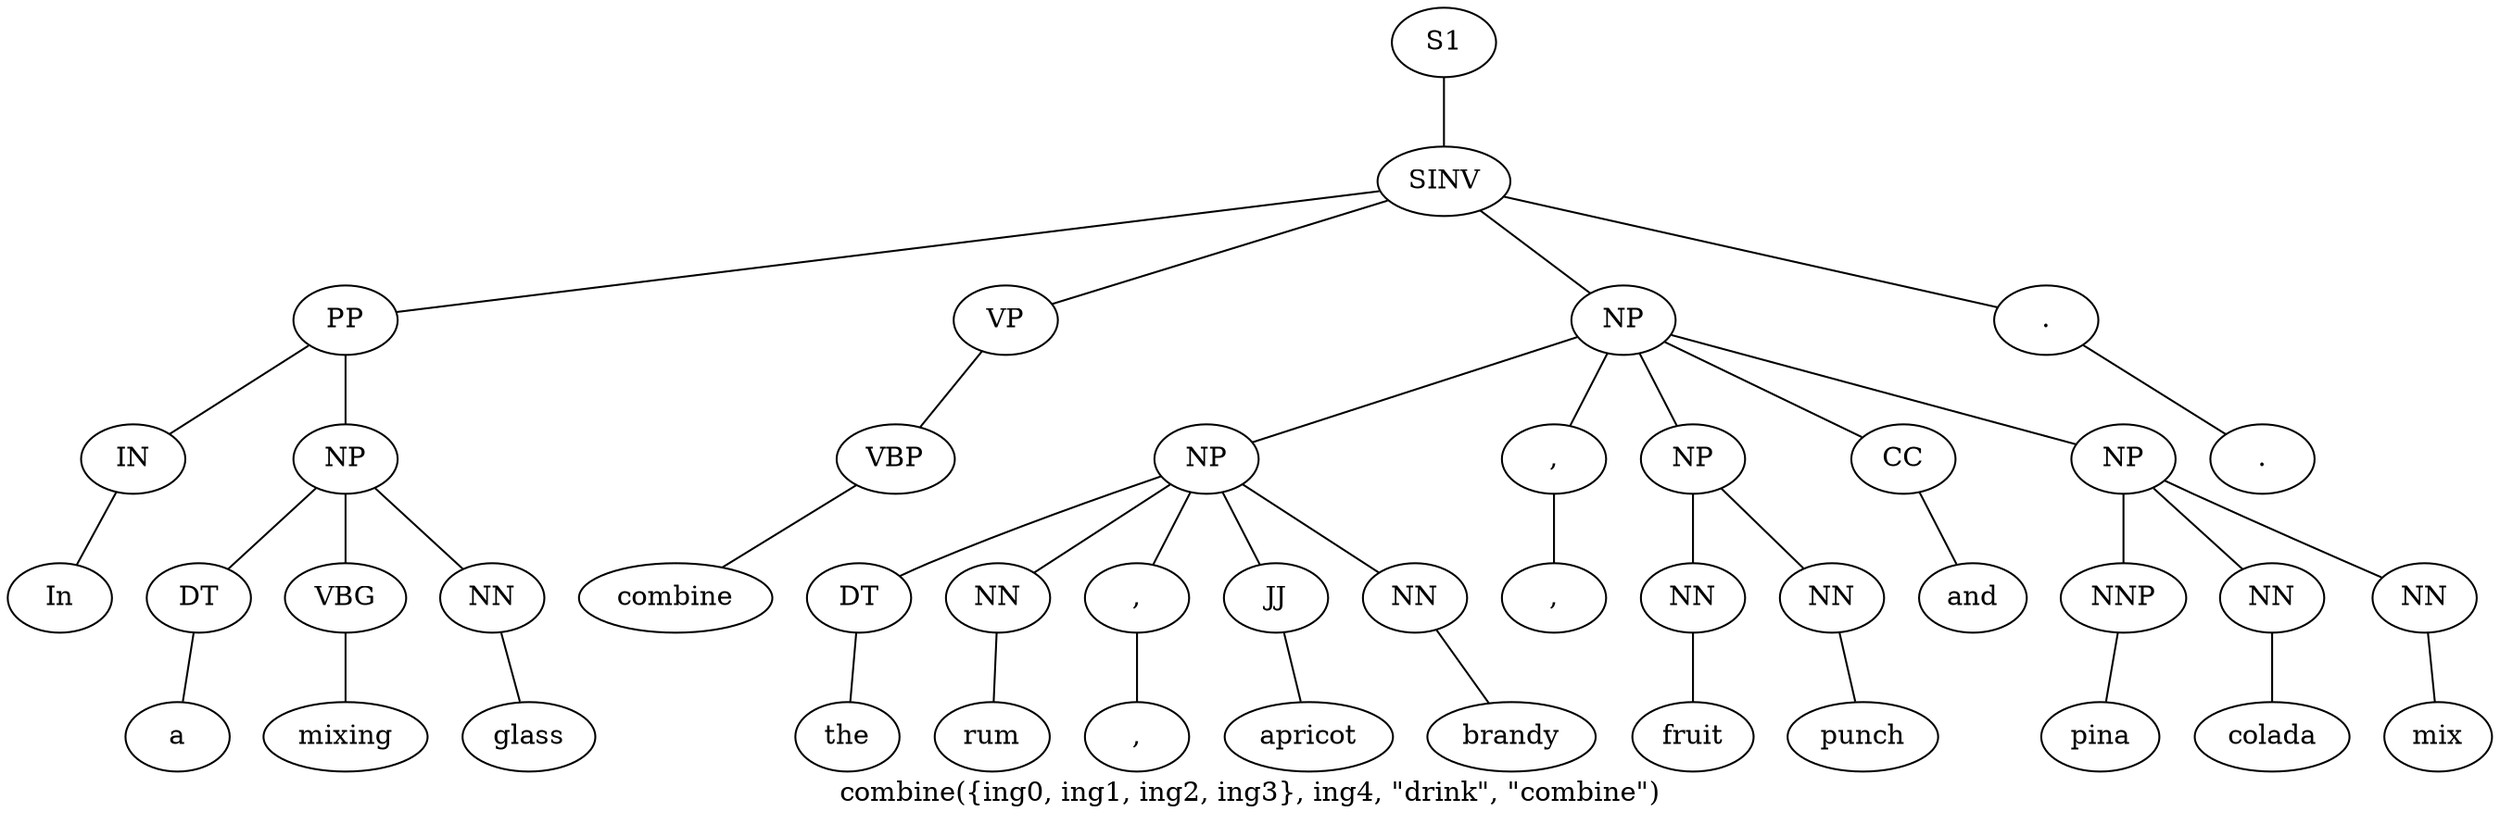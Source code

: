 graph SyntaxGraph {
	label = "combine({ing0, ing1, ing2, ing3}, ing4, \"drink\", \"combine\")";
	Node0 [label="S1"];
	Node1 [label="SINV"];
	Node2 [label="PP"];
	Node3 [label="IN"];
	Node4 [label="In"];
	Node5 [label="NP"];
	Node6 [label="DT"];
	Node7 [label="a"];
	Node8 [label="VBG"];
	Node9 [label="mixing"];
	Node10 [label="NN"];
	Node11 [label="glass"];
	Node12 [label="VP"];
	Node13 [label="VBP"];
	Node14 [label="combine"];
	Node15 [label="NP"];
	Node16 [label="NP"];
	Node17 [label="DT"];
	Node18 [label="the"];
	Node19 [label="NN"];
	Node20 [label="rum"];
	Node21 [label=","];
	Node22 [label=","];
	Node23 [label="JJ"];
	Node24 [label="apricot"];
	Node25 [label="NN"];
	Node26 [label="brandy"];
	Node27 [label=","];
	Node28 [label=","];
	Node29 [label="NP"];
	Node30 [label="NN"];
	Node31 [label="fruit"];
	Node32 [label="NN"];
	Node33 [label="punch"];
	Node34 [label="CC"];
	Node35 [label="and"];
	Node36 [label="NP"];
	Node37 [label="NNP"];
	Node38 [label="pina"];
	Node39 [label="NN"];
	Node40 [label="colada"];
	Node41 [label="NN"];
	Node42 [label="mix"];
	Node43 [label="."];
	Node44 [label="."];

	Node0 -- Node1;
	Node1 -- Node2;
	Node1 -- Node12;
	Node1 -- Node15;
	Node1 -- Node43;
	Node2 -- Node3;
	Node2 -- Node5;
	Node3 -- Node4;
	Node5 -- Node6;
	Node5 -- Node8;
	Node5 -- Node10;
	Node6 -- Node7;
	Node8 -- Node9;
	Node10 -- Node11;
	Node12 -- Node13;
	Node13 -- Node14;
	Node15 -- Node16;
	Node15 -- Node27;
	Node15 -- Node29;
	Node15 -- Node34;
	Node15 -- Node36;
	Node16 -- Node17;
	Node16 -- Node19;
	Node16 -- Node21;
	Node16 -- Node23;
	Node16 -- Node25;
	Node17 -- Node18;
	Node19 -- Node20;
	Node21 -- Node22;
	Node23 -- Node24;
	Node25 -- Node26;
	Node27 -- Node28;
	Node29 -- Node30;
	Node29 -- Node32;
	Node30 -- Node31;
	Node32 -- Node33;
	Node34 -- Node35;
	Node36 -- Node37;
	Node36 -- Node39;
	Node36 -- Node41;
	Node37 -- Node38;
	Node39 -- Node40;
	Node41 -- Node42;
	Node43 -- Node44;
}